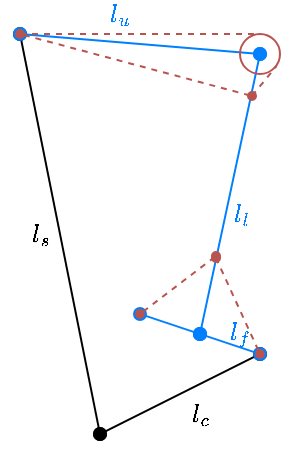 <mxfile version="24.5.3" type="device">
  <diagram name="Page-1" id="7e0a89b8-554c-2b80-1dc8-d5c74ca68de4">
    <mxGraphModel dx="471" dy="286" grid="0" gridSize="10" guides="1" tooltips="1" connect="1" arrows="1" fold="1" page="1" pageScale="1" pageWidth="1169" pageHeight="827" background="none" math="1" shadow="0">
      <root>
        <mxCell id="0" />
        <mxCell id="1" parent="0" />
        <mxCell id="KAO6aOQor8OqpzBB1kVS-4" value="$$l_s$$" style="endArrow=oval;html=1;rounded=0;endFill=1;startArrow=oval;startFill=1;labelBackgroundColor=none;" edge="1" parent="1">
          <mxGeometry x="0.019" y="10" width="50" height="50" relative="1" as="geometry">
            <mxPoint x="440" y="480" as="sourcePoint" />
            <mxPoint x="400" y="280" as="targetPoint" />
            <mxPoint as="offset" />
          </mxGeometry>
        </mxCell>
        <mxCell id="KAO6aOQor8OqpzBB1kVS-5" value="$$l_c$$" style="endArrow=oval;html=1;rounded=0;startArrow=oval;startFill=1;endFill=1;labelBackgroundColor=none;" edge="1" parent="1">
          <mxGeometry x="0.1" y="-13" width="50" height="50" relative="1" as="geometry">
            <mxPoint x="440" y="480" as="sourcePoint" />
            <mxPoint x="520" y="440" as="targetPoint" />
            <mxPoint as="offset" />
          </mxGeometry>
        </mxCell>
        <mxCell id="KAO6aOQor8OqpzBB1kVS-6" value="$$l_u$$" style="endArrow=oval;html=1;rounded=0;strokeColor=#007FFF;flowAnimation=0;jumpStyle=none;startArrow=oval;startFill=1;endFill=1;labelBackgroundColor=none;fontColor=#007FFF;" edge="1" parent="1">
          <mxGeometry x="-0.186" y="14" width="50" height="50" relative="1" as="geometry">
            <mxPoint x="400" y="280" as="sourcePoint" />
            <mxPoint x="520" y="290" as="targetPoint" />
            <mxPoint as="offset" />
          </mxGeometry>
        </mxCell>
        <mxCell id="KAO6aOQor8OqpzBB1kVS-7" value="$$l_l$$" style="endArrow=oval;html=1;rounded=0;strokeColor=#007FFF;flowAnimation=0;jumpStyle=none;startArrow=oval;startFill=1;endFill=1;labelBackgroundColor=none;exitX=0.5;exitY=0.5;exitDx=0;exitDy=0;exitPerimeter=0;fontColor=#007FFF;" edge="1" parent="1" source="KAO6aOQor8OqpzBB1kVS-10">
          <mxGeometry x="0.121" y="7" width="50" height="50" relative="1" as="geometry">
            <mxPoint x="520" y="290" as="sourcePoint" />
            <mxPoint x="490" y="430" as="targetPoint" />
            <mxPoint as="offset" />
          </mxGeometry>
        </mxCell>
        <mxCell id="KAO6aOQor8OqpzBB1kVS-8" value="" style="endArrow=oval;html=1;rounded=0;strokeColor=#007FFF;flowAnimation=0;jumpStyle=none;startArrow=oval;startFill=1;endFill=1;" edge="1" parent="1">
          <mxGeometry width="50" height="50" relative="1" as="geometry">
            <mxPoint x="490" y="430" as="sourcePoint" />
            <mxPoint x="460" y="420" as="targetPoint" />
          </mxGeometry>
        </mxCell>
        <mxCell id="KAO6aOQor8OqpzBB1kVS-9" value="$$l_f$$" style="endArrow=oval;html=1;rounded=0;strokeColor=#007FFF;flowAnimation=0;jumpStyle=none;startArrow=oval;startFill=1;endFill=1;labelBackgroundColor=none;fontColor=#007FFF;" edge="1" parent="1">
          <mxGeometry x="0.2" y="6" width="50" height="50" relative="1" as="geometry">
            <mxPoint x="490" y="430" as="sourcePoint" />
            <mxPoint x="520" y="440" as="targetPoint" />
            <mxPoint as="offset" />
          </mxGeometry>
        </mxCell>
        <mxCell id="KAO6aOQor8OqpzBB1kVS-11" value="" style="endArrow=oval;html=1;rounded=0;strokeColor=#007FFF;flowAnimation=0;jumpStyle=none;startArrow=oval;startFill=1;endFill=1;labelBackgroundColor=none;" edge="1" parent="1" target="KAO6aOQor8OqpzBB1kVS-10">
          <mxGeometry x="0.122" y="7" width="50" height="50" relative="1" as="geometry">
            <mxPoint x="520" y="290" as="sourcePoint" />
            <mxPoint x="490" y="430" as="targetPoint" />
            <mxPoint as="offset" />
          </mxGeometry>
        </mxCell>
        <mxCell id="KAO6aOQor8OqpzBB1kVS-10" value="" style="ellipse;whiteSpace=wrap;html=1;aspect=fixed;noLabel=1;fillColor=none;strokeColor=#b85450;" vertex="1" parent="1">
          <mxGeometry x="510" y="280" width="20" height="20" as="geometry" />
        </mxCell>
        <mxCell id="KAO6aOQor8OqpzBB1kVS-12" value="" style="endArrow=none;dashed=1;html=1;rounded=0;fillColor=#f8cecc;strokeColor=#b85450;entryX=0.5;entryY=0;entryDx=0;entryDy=0;" edge="1" parent="1" target="KAO6aOQor8OqpzBB1kVS-10">
          <mxGeometry width="50" height="50" relative="1" as="geometry">
            <mxPoint x="400" y="280" as="sourcePoint" />
            <mxPoint x="470" y="220" as="targetPoint" />
          </mxGeometry>
        </mxCell>
        <mxCell id="KAO6aOQor8OqpzBB1kVS-13" value="" style="endArrow=oval;dashed=1;html=1;rounded=0;fillColor=#f8cecc;strokeColor=#b85450;align=center;verticalAlign=middle;fontFamily=Helvetica;fontSize=11;fontColor=default;labelBackgroundColor=default;startArrow=oval;startFill=1;startSize=4;endFill=1;endSize=4;" edge="1" parent="1">
          <mxGeometry width="50" height="50" relative="1" as="geometry">
            <mxPoint x="400" y="280" as="sourcePoint" />
            <mxPoint x="516" y="311" as="targetPoint" />
          </mxGeometry>
        </mxCell>
        <mxCell id="KAO6aOQor8OqpzBB1kVS-14" value="" style="endArrow=none;dashed=1;html=1;rounded=0;fillColor=#f8cecc;strokeColor=#b85450;entryX=0.912;entryY=0.802;entryDx=0;entryDy=0;entryPerimeter=0;" edge="1" parent="1" target="KAO6aOQor8OqpzBB1kVS-10">
          <mxGeometry width="50" height="50" relative="1" as="geometry">
            <mxPoint x="516" y="311" as="sourcePoint" />
            <mxPoint x="558" y="338" as="targetPoint" />
          </mxGeometry>
        </mxCell>
        <mxCell id="KAO6aOQor8OqpzBB1kVS-15" value="" style="endArrow=oval;dashed=1;html=1;rounded=0;fillColor=#f8cecc;strokeColor=#b85450;align=center;verticalAlign=middle;fontFamily=Helvetica;fontSize=11;fontColor=default;labelBackgroundColor=default;startArrow=oval;startFill=1;startSize=4;endFill=1;endSize=4;" edge="1" parent="1">
          <mxGeometry width="50" height="50" relative="1" as="geometry">
            <mxPoint x="460" y="420" as="sourcePoint" />
            <mxPoint x="498" y="391" as="targetPoint" />
          </mxGeometry>
        </mxCell>
        <mxCell id="KAO6aOQor8OqpzBB1kVS-16" value="" style="endArrow=oval;dashed=1;html=1;rounded=0;fillColor=#f8cecc;strokeColor=#b85450;startArrow=oval;startFill=1;endSize=4;startSize=4;endFill=1;" edge="1" parent="1">
          <mxGeometry width="50" height="50" relative="1" as="geometry">
            <mxPoint x="520" y="440" as="sourcePoint" />
            <mxPoint x="498" y="392" as="targetPoint" />
          </mxGeometry>
        </mxCell>
      </root>
    </mxGraphModel>
  </diagram>
</mxfile>
